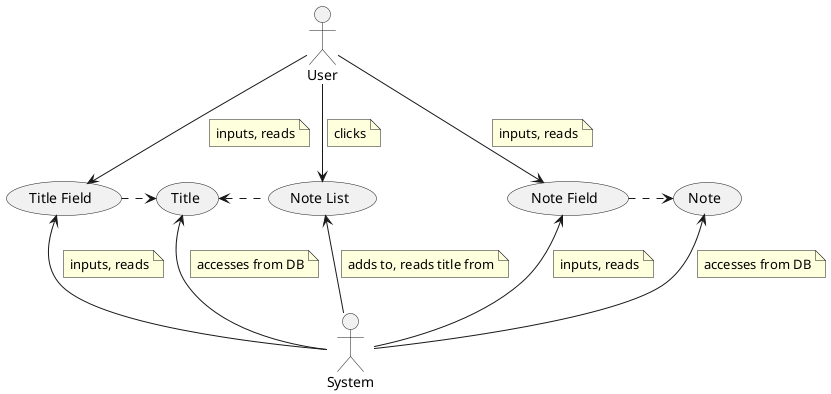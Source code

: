 @startuml

:System: as System
:User: as User

(Note Field)

(Title Field)

(Title)

(Note)

(Note List)

User -down-> (Note Field)
note on link
inputs, reads
end note

User -down-> (Title Field)
note on link
inputs, reads
end note

System -up-> (Note Field)
note on link
inputs, reads
end note

System -up-> (Title Field)
note on link
inputs, reads
end note

(Note Field) .right.> (Note)

(Title Field) .right.> (Title)

(Note List) .left.> (Title)

System -up-> (Title)
note on link
accesses from DB
end note

System -up-> (Note)
note on link
accesses from DB
end note

System -up-> (Note List)
note on link
adds to, reads title from
end note

User -down-> (Note List)
note on link
clicks
end note

@enduml
